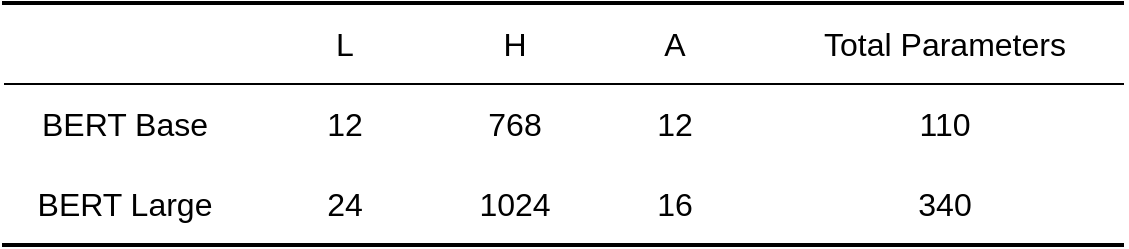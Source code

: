 <mxfile version="14.9.3" type="github"><diagram id="uyyuLeqQT3iIRmIX0oWP" name="Page-1"><mxGraphModel dx="788" dy="512" grid="1" gridSize="10" guides="1" tooltips="1" connect="1" arrows="1" fold="1" page="1" pageScale="1" pageWidth="827" pageHeight="1169" math="0" shadow="0"><root><mxCell id="0"/><mxCell id="1" parent="0"/><mxCell id="GwjGIOQrewC605BYHNPB-9" value="" style="shape=link;html=1;width=120;fontStyle=1;strokeWidth=2;" edge="1" parent="1"><mxGeometry width="100" relative="1" as="geometry"><mxPoint x="119" y="220" as="sourcePoint"/><mxPoint x="680" y="220" as="targetPoint"/></mxGeometry></mxCell><mxCell id="GwjGIOQrewC605BYHNPB-10" value="L" style="text;html=1;align=center;verticalAlign=middle;resizable=0;points=[];autosize=1;strokeColor=none;fontSize=16;" vertex="1" parent="1"><mxGeometry x="280" y="170" width="20" height="20" as="geometry"/></mxCell><mxCell id="GwjGIOQrewC605BYHNPB-11" value="" style="endArrow=none;html=1;" edge="1" parent="1"><mxGeometry width="50" height="50" relative="1" as="geometry"><mxPoint x="120" y="200" as="sourcePoint"/><mxPoint x="680" y="200" as="targetPoint"/></mxGeometry></mxCell><mxCell id="GwjGIOQrewC605BYHNPB-14" value="H" style="text;html=1;align=center;verticalAlign=middle;resizable=0;points=[];autosize=1;strokeColor=none;fontSize=16;" vertex="1" parent="1"><mxGeometry x="360" y="170" width="30" height="20" as="geometry"/></mxCell><mxCell id="GwjGIOQrewC605BYHNPB-15" value="A" style="text;html=1;align=center;verticalAlign=middle;resizable=0;points=[];autosize=1;strokeColor=none;fontSize=16;" vertex="1" parent="1"><mxGeometry x="440" y="170" width="30" height="20" as="geometry"/></mxCell><mxCell id="GwjGIOQrewC605BYHNPB-16" value="Total Parameters" style="text;html=1;align=center;verticalAlign=middle;resizable=0;points=[];autosize=1;strokeColor=none;fontSize=16;" vertex="1" parent="1"><mxGeometry x="520" y="170" width="140" height="20" as="geometry"/></mxCell><mxCell id="GwjGIOQrewC605BYHNPB-17" value="BERT Base" style="text;html=1;align=center;verticalAlign=middle;resizable=0;points=[];autosize=1;strokeColor=none;fontSize=16;" vertex="1" parent="1"><mxGeometry x="130" y="210" width="100" height="20" as="geometry"/></mxCell><mxCell id="GwjGIOQrewC605BYHNPB-18" value="BERT Large" style="text;html=1;align=center;verticalAlign=middle;resizable=0;points=[];autosize=1;strokeColor=none;fontSize=16;" vertex="1" parent="1"><mxGeometry x="130" y="250" width="100" height="20" as="geometry"/></mxCell><mxCell id="GwjGIOQrewC605BYHNPB-19" value="12" style="text;html=1;align=center;verticalAlign=middle;resizable=0;points=[];autosize=1;strokeColor=none;fontSize=16;" vertex="1" parent="1"><mxGeometry x="275" y="210" width="30" height="20" as="geometry"/></mxCell><mxCell id="GwjGIOQrewC605BYHNPB-20" value="24" style="text;html=1;align=center;verticalAlign=middle;resizable=0;points=[];autosize=1;strokeColor=none;fontSize=16;" vertex="1" parent="1"><mxGeometry x="275" y="250" width="30" height="20" as="geometry"/></mxCell><mxCell id="GwjGIOQrewC605BYHNPB-25" value="768&lt;span style=&quot;color: rgba(0 , 0 , 0 , 0) ; font-family: monospace ; font-size: 0px&quot;&gt;%3CmxGraphModel%3E%3Croot%3E%3CmxCell%20id%3D%220%22%2F%3E%3CmxCell%20id%3D%221%22%20parent%3D%220%22%2F%3E%3CmxCell%20id%3D%222%22%20value%3D%2212%22%20style%3D%22text%3Bhtml%3D1%3Balign%3Dcenter%3BverticalAlign%3Dmiddle%3Bresizable%3D0%3Bpoints%3D%5B%5D%3Bautosize%3D1%3BstrokeColor%3Dnone%3BfontSize%3D16%3B%22%20vertex%3D%221%22%20parent%3D%221%22%3E%3CmxGeometry%20x%3D%22275%22%20y%3D%22210%22%20width%3D%2230%22%20height%3D%2220%22%20as%3D%22geometry%22%2F%3E%3C%2FmxCell%3E%3C%2Froot%3E%3C%2FmxGraphModel%3E&lt;/span&gt;" style="text;html=1;align=center;verticalAlign=middle;resizable=0;points=[];autosize=1;strokeColor=none;fontSize=16;" vertex="1" parent="1"><mxGeometry x="355" y="205" width="40" height="30" as="geometry"/></mxCell><mxCell id="GwjGIOQrewC605BYHNPB-26" value="1024" style="text;html=1;align=center;verticalAlign=middle;resizable=0;points=[];autosize=1;strokeColor=none;fontSize=16;" vertex="1" parent="1"><mxGeometry x="350" y="250" width="50" height="20" as="geometry"/></mxCell><mxCell id="GwjGIOQrewC605BYHNPB-27" value="12" style="text;html=1;align=center;verticalAlign=middle;resizable=0;points=[];autosize=1;strokeColor=none;fontSize=16;" vertex="1" parent="1"><mxGeometry x="440" y="210" width="30" height="20" as="geometry"/></mxCell><mxCell id="GwjGIOQrewC605BYHNPB-28" value="16" style="text;html=1;align=center;verticalAlign=middle;resizable=0;points=[];autosize=1;strokeColor=none;fontSize=16;" vertex="1" parent="1"><mxGeometry x="440" y="250" width="30" height="20" as="geometry"/></mxCell><mxCell id="GwjGIOQrewC605BYHNPB-29" value="110" style="text;html=1;align=center;verticalAlign=middle;resizable=0;points=[];autosize=1;strokeColor=none;fontSize=16;" vertex="1" parent="1"><mxGeometry x="570" y="210" width="40" height="20" as="geometry"/></mxCell><mxCell id="GwjGIOQrewC605BYHNPB-30" value="340" style="text;html=1;align=center;verticalAlign=middle;resizable=0;points=[];autosize=1;strokeColor=none;fontSize=16;" vertex="1" parent="1"><mxGeometry x="570" y="250" width="40" height="20" as="geometry"/></mxCell></root></mxGraphModel></diagram></mxfile>